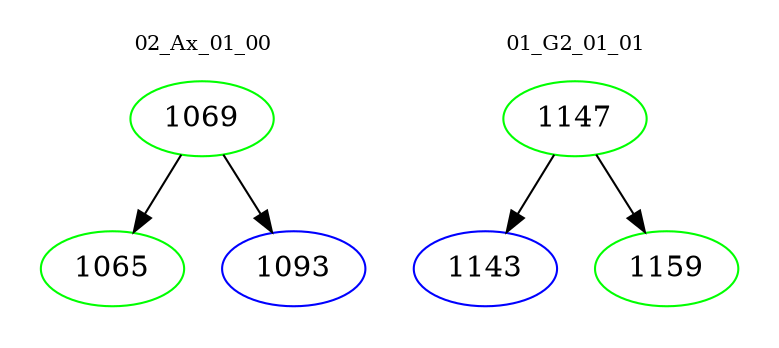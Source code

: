 digraph{
subgraph cluster_0 {
color = white
label = "02_Ax_01_00";
fontsize=10;
T0_1069 [label="1069", color="green"]
T0_1069 -> T0_1065 [color="black"]
T0_1065 [label="1065", color="green"]
T0_1069 -> T0_1093 [color="black"]
T0_1093 [label="1093", color="blue"]
}
subgraph cluster_1 {
color = white
label = "01_G2_01_01";
fontsize=10;
T1_1147 [label="1147", color="green"]
T1_1147 -> T1_1143 [color="black"]
T1_1143 [label="1143", color="blue"]
T1_1147 -> T1_1159 [color="black"]
T1_1159 [label="1159", color="green"]
}
}

